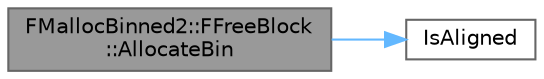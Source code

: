digraph "FMallocBinned2::FFreeBlock::AllocateBin"
{
 // INTERACTIVE_SVG=YES
 // LATEX_PDF_SIZE
  bgcolor="transparent";
  edge [fontname=Helvetica,fontsize=10,labelfontname=Helvetica,labelfontsize=10];
  node [fontname=Helvetica,fontsize=10,shape=box,height=0.2,width=0.4];
  rankdir="LR";
  Node1 [id="Node000001",label="FMallocBinned2::FFreeBlock\l::AllocateBin",height=0.2,width=0.4,color="gray40", fillcolor="grey60", style="filled", fontcolor="black",tooltip=" "];
  Node1 -> Node2 [id="edge1_Node000001_Node000002",color="steelblue1",style="solid",tooltip=" "];
  Node2 [id="Node000002",label="IsAligned",height=0.2,width=0.4,color="grey40", fillcolor="white", style="filled",URL="$dd/d32/AlignmentTemplates_8h.html#adfdc3e3033fd87a6408ac3f4d3e4ebea",tooltip="Checks if a pointer is aligned to the specified alignment."];
}

